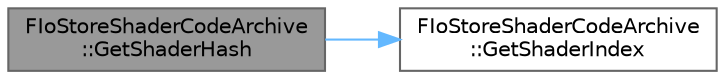 digraph "FIoStoreShaderCodeArchive::GetShaderHash"
{
 // INTERACTIVE_SVG=YES
 // LATEX_PDF_SIZE
  bgcolor="transparent";
  edge [fontname=Helvetica,fontsize=10,labelfontname=Helvetica,labelfontsize=10];
  node [fontname=Helvetica,fontsize=10,shape=box,height=0.2,width=0.4];
  rankdir="LR";
  Node1 [id="Node000001",label="FIoStoreShaderCodeArchive\l::GetShaderHash",height=0.2,width=0.4,color="gray40", fillcolor="grey60", style="filled", fontcolor="black",tooltip=" "];
  Node1 -> Node2 [id="edge1_Node000001_Node000002",color="steelblue1",style="solid",tooltip=" "];
  Node2 [id="Node000002",label="FIoStoreShaderCodeArchive\l::GetShaderIndex",height=0.2,width=0.4,color="grey40", fillcolor="white", style="filled",URL="$db/d71/classFIoStoreShaderCodeArchive.html#a29d2cf9d4073ad73e2f589acc11fda56",tooltip=" "];
}
